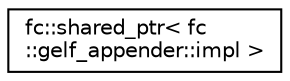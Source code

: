 digraph "Graphical Class Hierarchy"
{
  edge [fontname="Helvetica",fontsize="10",labelfontname="Helvetica",labelfontsize="10"];
  node [fontname="Helvetica",fontsize="10",shape=record];
  rankdir="LR";
  Node0 [label="fc::shared_ptr\< fc\l::gelf_appender::impl \>",height=0.2,width=0.4,color="black", fillcolor="white", style="filled",URL="$classfc_1_1shared__ptr.html"];
}
